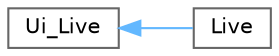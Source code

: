 digraph "类继承关系图"
{
 // LATEX_PDF_SIZE
  bgcolor="transparent";
  edge [fontname=Helvetica,fontsize=10,labelfontname=Helvetica,labelfontsize=10];
  node [fontname=Helvetica,fontsize=10,shape=box,height=0.2,width=0.4];
  rankdir="LR";
  Node0 [id="Node000000",label="Ui_Live",height=0.2,width=0.4,color="grey40", fillcolor="white", style="filled",URL="$class_ui___live.html",tooltip=" "];
  Node0 -> Node1 [id="edge489_Node000000_Node000001",dir="back",color="steelblue1",style="solid",tooltip=" "];
  Node1 [id="Node000001",label="Live",height=0.2,width=0.4,color="grey40", fillcolor="white", style="filled",URL="$class_ui_1_1_live.html",tooltip=" "];
}

